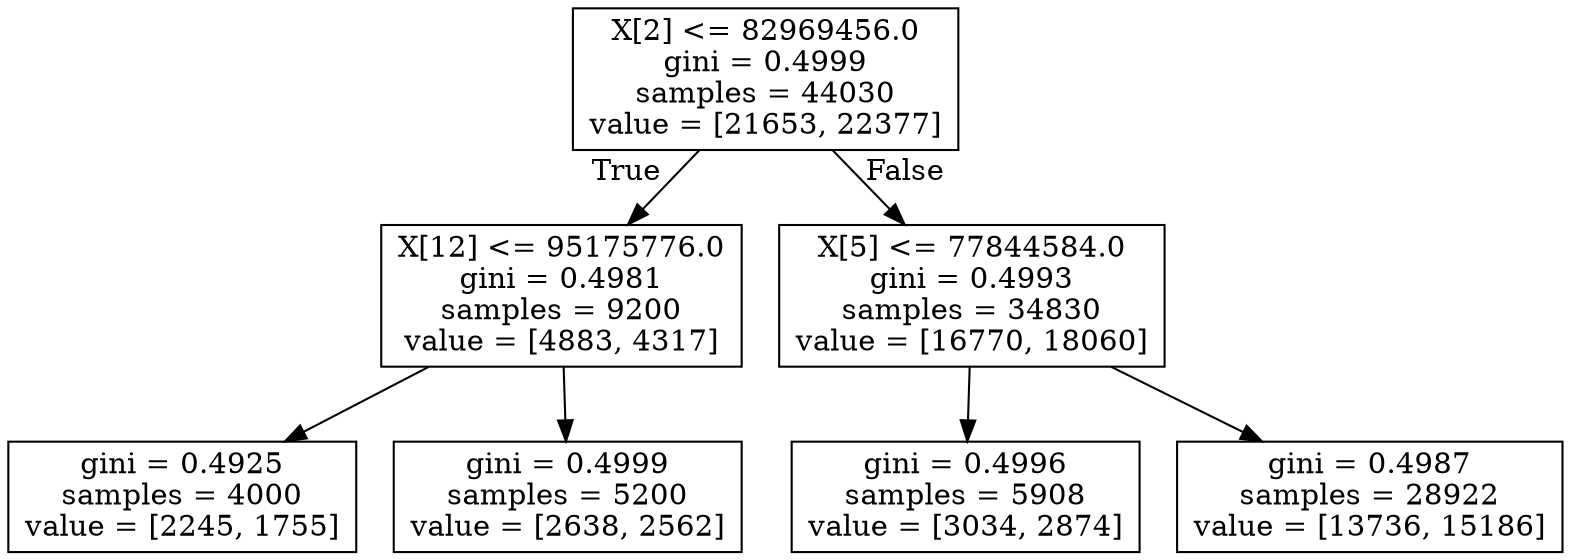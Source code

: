 digraph Tree {
node [shape=box] ;
0 [label="X[2] <= 82969456.0\ngini = 0.4999\nsamples = 44030\nvalue = [21653, 22377]"] ;
1 [label="X[12] <= 95175776.0\ngini = 0.4981\nsamples = 9200\nvalue = [4883, 4317]"] ;
0 -> 1 [labeldistance=2.5, labelangle=45, headlabel="True"] ;
2 [label="gini = 0.4925\nsamples = 4000\nvalue = [2245, 1755]"] ;
1 -> 2 ;
3 [label="gini = 0.4999\nsamples = 5200\nvalue = [2638, 2562]"] ;
1 -> 3 ;
4 [label="X[5] <= 77844584.0\ngini = 0.4993\nsamples = 34830\nvalue = [16770, 18060]"] ;
0 -> 4 [labeldistance=2.5, labelangle=-45, headlabel="False"] ;
5 [label="gini = 0.4996\nsamples = 5908\nvalue = [3034, 2874]"] ;
4 -> 5 ;
6 [label="gini = 0.4987\nsamples = 28922\nvalue = [13736, 15186]"] ;
4 -> 6 ;
}